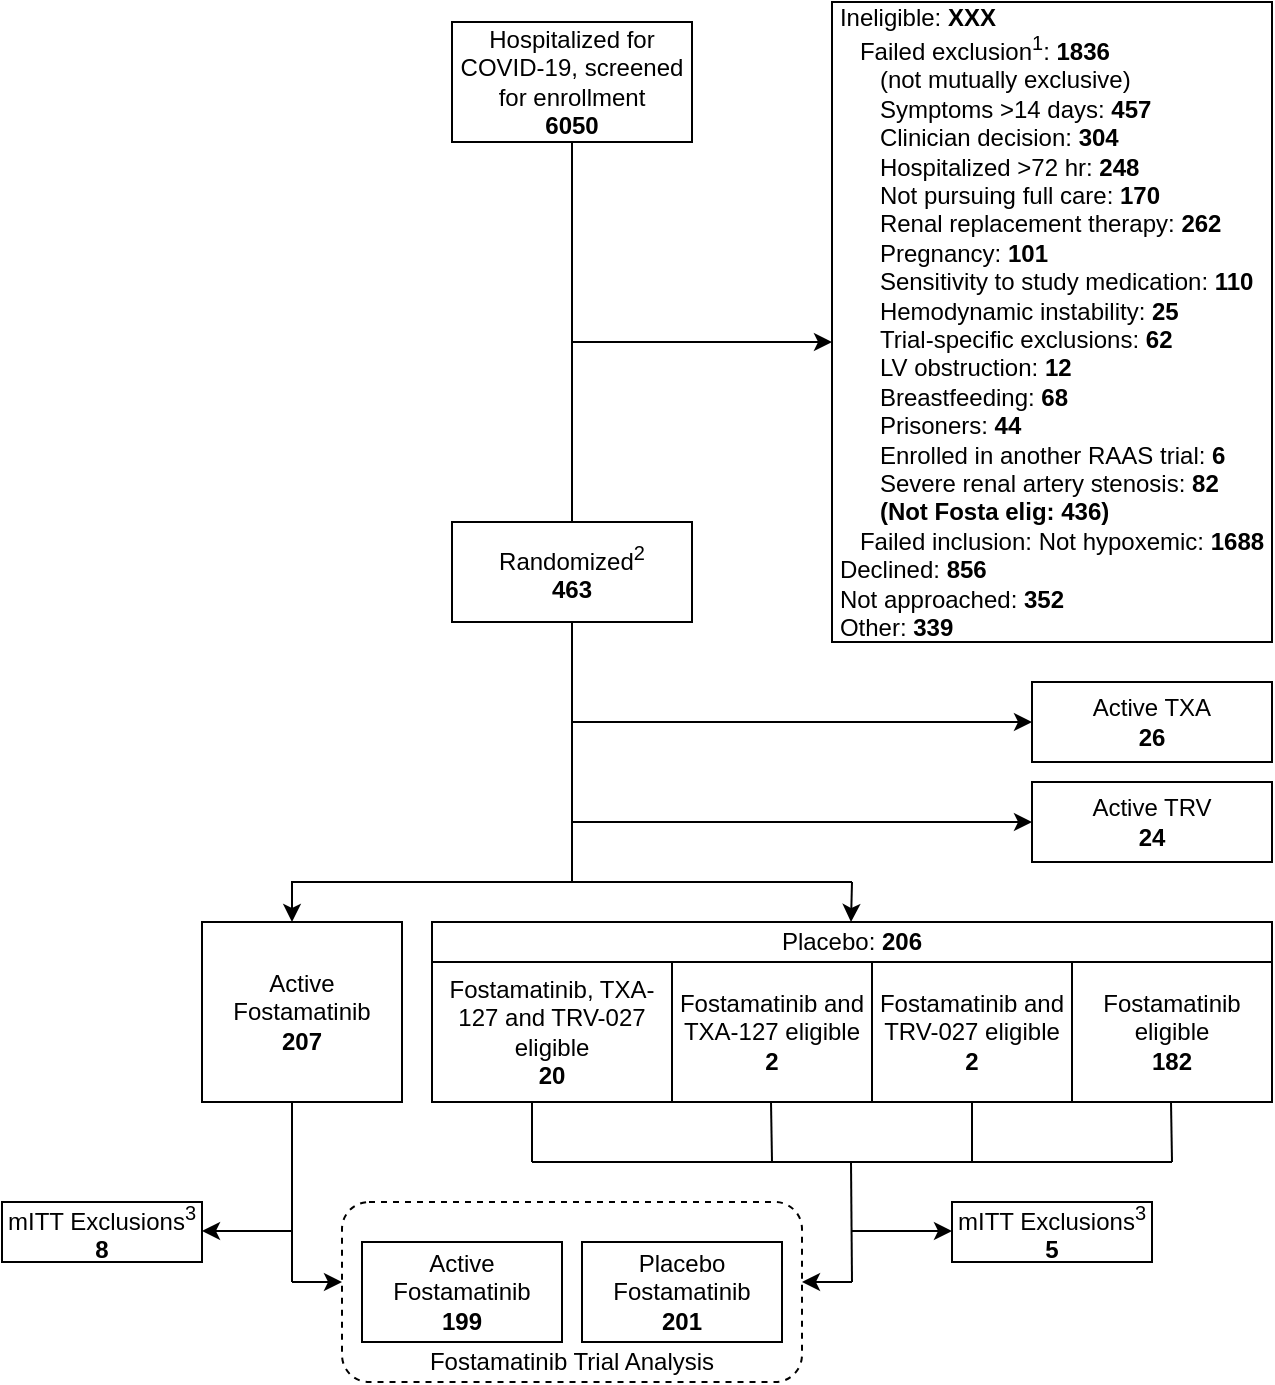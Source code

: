 <mxfile version="22.0.8" type="github">
  <diagram id="HfjM1wZW--X67TTqQhMb" name="Page-1">
    <mxGraphModel dx="933" dy="664" grid="1" gridSize="10" guides="1" tooltips="1" connect="1" arrows="1" fold="1" page="1" pageScale="1" pageWidth="850" pageHeight="1100" math="0" shadow="0">
      <root>
        <mxCell id="0" />
        <mxCell id="1" parent="0" />
        <mxCell id="et5guZH8IR5iMEiWxP18-27" value="" style="rounded=1;whiteSpace=wrap;html=1;dashed=1;" parent="1" vertex="1">
          <mxGeometry x="305" y="640" width="230" height="90" as="geometry" />
        </mxCell>
        <mxCell id="et5guZH8IR5iMEiWxP18-1" value="Hospitalized for COVID-19, screened for enrollment&lt;br&gt;&lt;b&gt;6050&lt;/b&gt;" style="rounded=0;whiteSpace=wrap;html=1;" parent="1" vertex="1">
          <mxGeometry x="360" y="50" width="120" height="60" as="geometry" />
        </mxCell>
        <mxCell id="et5guZH8IR5iMEiWxP18-2" value="" style="endArrow=none;html=1;rounded=0;exitX=0.5;exitY=1;exitDx=0;exitDy=0;endFill=0;entryX=0.5;entryY=0;entryDx=0;entryDy=0;" parent="1" source="et5guZH8IR5iMEiWxP18-1" target="et5guZH8IR5iMEiWxP18-10" edge="1">
          <mxGeometry width="50" height="50" relative="1" as="geometry">
            <mxPoint x="400" y="340" as="sourcePoint" />
            <mxPoint x="420" y="250" as="targetPoint" />
          </mxGeometry>
        </mxCell>
        <mxCell id="et5guZH8IR5iMEiWxP18-4" value="&lt;div style=&quot;text-align: left;&quot;&gt;&lt;span style=&quot;background-color: initial;&quot;&gt;Ineligible: &lt;b&gt;XXX&lt;/b&gt;&lt;/span&gt;&lt;/div&gt;&lt;div style=&quot;text-align: left;&quot;&gt;&lt;span style=&quot;background-color: initial;&quot;&gt;&lt;b&gt;&amp;nbsp; &amp;nbsp;&lt;/b&gt;Failed exclusion&lt;sup&gt;1&lt;/sup&gt;: &lt;b&gt;1836&lt;/b&gt;&lt;/span&gt;&lt;/div&gt;&lt;div style=&quot;text-align: left;&quot;&gt;&lt;span style=&quot;background-color: initial;&quot;&gt;&lt;b&gt;&amp;nbsp; &amp;nbsp; &amp;nbsp; &lt;/b&gt;(not mutually exclusive)&lt;/span&gt;&lt;/div&gt;&lt;div style=&quot;text-align: left;&quot;&gt;&lt;span style=&quot;background-color: initial;&quot;&gt;&amp;nbsp; &amp;nbsp; &amp;nbsp; Symptoms &amp;gt;14 days: &lt;b&gt;457&lt;/b&gt;&lt;/span&gt;&lt;br&gt;&lt;/div&gt;&lt;div style=&quot;text-align: left;&quot;&gt;&amp;nbsp; &amp;nbsp; &amp;nbsp; Clinician decision: &lt;b&gt;304&lt;/b&gt;&lt;/div&gt;&lt;div style=&quot;text-align: left;&quot;&gt;&amp;nbsp; &amp;nbsp; &amp;nbsp; Hospitalized &amp;gt;72 hr: &lt;b&gt;248&lt;/b&gt;&lt;/div&gt;&lt;div style=&quot;text-align: left;&quot;&gt;&amp;nbsp; &amp;nbsp; &amp;nbsp; Not pursuing full care: &lt;b&gt;170&lt;br&gt;&lt;/b&gt;&lt;/div&gt;&lt;div style=&quot;text-align: left;&quot;&gt;&amp;nbsp; &amp;nbsp; &amp;nbsp; Renal replacement therapy: &lt;b&gt;262&lt;/b&gt;&lt;/div&gt;&lt;div style=&quot;text-align: left;&quot;&gt;&lt;span style=&quot;background-color: initial;&quot;&gt;&amp;nbsp; &amp;nbsp; &amp;nbsp; Pregnancy: &lt;b&gt;101&lt;/b&gt;&lt;/span&gt;&lt;/div&gt;&lt;div style=&quot;text-align: left;&quot;&gt;&lt;b style=&quot;background-color: initial;&quot;&gt;&amp;nbsp; &amp;nbsp; &amp;nbsp; &lt;/b&gt;&lt;span style=&quot;background-color: initial;&quot;&gt;Sensitivity to study medication: &lt;b&gt;110&lt;/b&gt;&lt;/span&gt;&lt;/div&gt;&lt;div style=&quot;text-align: left;&quot;&gt;&lt;span style=&quot;background-color: initial;&quot;&gt;&amp;nbsp; &amp;nbsp; &amp;nbsp; Hemodynamic instability: &lt;b&gt;25&lt;/b&gt;&lt;/span&gt;&lt;/div&gt;&lt;div style=&quot;text-align: left;&quot;&gt;&lt;b style=&quot;border-color: var(--border-color);&quot;&gt;&amp;nbsp; &amp;nbsp; &amp;nbsp;&amp;nbsp;&lt;/b&gt;Trial-specific exclusions: &lt;b&gt;62&lt;/b&gt;&lt;span style=&quot;background-color: initial;&quot;&gt;&lt;b&gt;&lt;br&gt;&lt;/b&gt;&lt;/span&gt;&lt;/div&gt;&lt;div style=&quot;text-align: left;&quot;&gt;&lt;span style=&quot;background-color: initial;&quot;&gt;&lt;b&gt;&amp;nbsp; &amp;nbsp; &amp;nbsp; &lt;/b&gt;LV obstruction: &lt;b&gt;12&lt;/b&gt;&lt;/span&gt;&lt;/div&gt;&lt;div style=&quot;text-align: left;&quot;&gt;&lt;span style=&quot;background-color: initial;&quot;&gt;&lt;b&gt;&amp;nbsp; &amp;nbsp; &amp;nbsp; &lt;/b&gt;Breastfeeding: &lt;b&gt;68&lt;/b&gt;&lt;/span&gt;&lt;/div&gt;&lt;div style=&quot;text-align: left;&quot;&gt;&lt;span style=&quot;background-color: initial;&quot;&gt;&amp;nbsp; &amp;nbsp; &amp;nbsp; Prisoners: &lt;b&gt;44&lt;/b&gt;&lt;/span&gt;&lt;/div&gt;&lt;div style=&quot;text-align: left;&quot;&gt;&lt;span style=&quot;background-color: initial;&quot;&gt;&amp;nbsp; &amp;nbsp; &amp;nbsp; Enrolled in another RAAS trial: &lt;b&gt;6&lt;/b&gt;&lt;/span&gt;&lt;/div&gt;&lt;div style=&quot;text-align: left;&quot;&gt;&lt;span style=&quot;background-color: initial;&quot;&gt;&amp;nbsp; &amp;nbsp; &amp;nbsp; Severe renal artery stenosis: &lt;b&gt;82&lt;/b&gt;&lt;/span&gt;&lt;/div&gt;&lt;div style=&quot;text-align: left;&quot;&gt;&lt;span style=&quot;background-color: initial;&quot;&gt;&lt;b&gt;&amp;nbsp; &amp;nbsp; &amp;nbsp; (Not Fosta elig: 436)&lt;/b&gt;&lt;/span&gt;&lt;/div&gt;&lt;div style=&quot;text-align: left;&quot;&gt;&amp;nbsp; &amp;nbsp;Failed inclusion: Not hypoxemic: &lt;b&gt;1688&lt;br&gt;&lt;/b&gt;&lt;/div&gt;&lt;div style=&quot;text-align: left;&quot;&gt;&lt;span style=&quot;border-color: var(--border-color);&quot;&gt;Declined: &lt;b&gt;856&lt;/b&gt;&lt;br&gt;&lt;/span&gt;&lt;/div&gt;&lt;div style=&quot;text-align: left;&quot;&gt;&lt;span style=&quot;background-color: initial;&quot;&gt;Not approached: &lt;b&gt;352&lt;/b&gt;&lt;/span&gt;&lt;/div&gt;&lt;div style=&quot;text-align: left;&quot;&gt;&lt;span style=&quot;background-color: initial;&quot;&gt;Other: &lt;b&gt;339&lt;/b&gt;&lt;/span&gt;&lt;br&gt;&lt;/div&gt;" style="rounded=0;whiteSpace=wrap;html=1;" parent="1" vertex="1">
          <mxGeometry x="550" y="40" width="220" height="320" as="geometry" />
        </mxCell>
        <mxCell id="et5guZH8IR5iMEiWxP18-10" value="Randomized&lt;sup style=&quot;&quot;&gt;&lt;font style=&quot;font-size: 10px;&quot;&gt;2&lt;/font&gt;&lt;/sup&gt;&lt;br&gt;&lt;b&gt;463&lt;/b&gt;" style="rounded=0;whiteSpace=wrap;html=1;" parent="1" vertex="1">
          <mxGeometry x="360" y="300" width="120" height="50" as="geometry" />
        </mxCell>
        <mxCell id="et5guZH8IR5iMEiWxP18-12" value="" style="endArrow=none;html=1;rounded=0;entryX=0.5;entryY=1;entryDx=0;entryDy=0;" parent="1" target="et5guZH8IR5iMEiWxP18-10" edge="1">
          <mxGeometry width="50" height="50" relative="1" as="geometry">
            <mxPoint x="420" y="480" as="sourcePoint" />
            <mxPoint x="450" y="330" as="targetPoint" />
          </mxGeometry>
        </mxCell>
        <mxCell id="et5guZH8IR5iMEiWxP18-16" value="&lt;div style=&quot;&quot;&gt;&lt;span style=&quot;background-color: initial;&quot;&gt;Active Fostamatinib&lt;/span&gt;&lt;/div&gt;&lt;div style=&quot;&quot;&gt;&lt;b&gt;207&lt;/b&gt;&lt;/div&gt;" style="rounded=0;whiteSpace=wrap;html=1;align=center;" parent="1" vertex="1">
          <mxGeometry x="235" y="500" width="100" height="90" as="geometry" />
        </mxCell>
        <mxCell id="et5guZH8IR5iMEiWxP18-17" value="&lt;b&gt;&lt;br&gt;&lt;/b&gt;" style="rounded=0;whiteSpace=wrap;html=1;" parent="1" vertex="1">
          <mxGeometry x="420" y="500" width="200" height="70" as="geometry" />
        </mxCell>
        <mxCell id="et5guZH8IR5iMEiWxP18-20" value="Active TXA&lt;br&gt;&lt;b&gt;26&lt;/b&gt;" style="rounded=0;whiteSpace=wrap;html=1;" parent="1" vertex="1">
          <mxGeometry x="650" y="380" width="120" height="40" as="geometry" />
        </mxCell>
        <mxCell id="et5guZH8IR5iMEiWxP18-22" style="edgeStyle=orthogonalEdgeStyle;rounded=0;orthogonalLoop=1;jettySize=auto;html=1;exitX=0.5;exitY=1;exitDx=0;exitDy=0;endArrow=none;endFill=0;" parent="1" source="et5guZH8IR5iMEiWxP18-16" target="et5guZH8IR5iMEiWxP18-16" edge="1">
          <mxGeometry relative="1" as="geometry" />
        </mxCell>
        <mxCell id="et5guZH8IR5iMEiWxP18-23" value="&lt;font style=&quot;font-size: 12px;&quot;&gt;Placebo Fostamatinib&lt;br&gt;&lt;b&gt;201&lt;/b&gt;&lt;br&gt;&lt;/font&gt;" style="rounded=0;whiteSpace=wrap;html=1;" parent="1" vertex="1">
          <mxGeometry x="425" y="660" width="100" height="50" as="geometry" />
        </mxCell>
        <mxCell id="et5guZH8IR5iMEiWxP18-33" value="" style="endArrow=classic;html=1;rounded=0;" parent="1" edge="1">
          <mxGeometry width="50" height="50" relative="1" as="geometry">
            <mxPoint x="420" y="210" as="sourcePoint" />
            <mxPoint x="550" y="210" as="targetPoint" />
            <Array as="points">
              <mxPoint x="490" y="210" />
              <mxPoint x="530" y="210" />
            </Array>
          </mxGeometry>
        </mxCell>
        <mxCell id="et5guZH8IR5iMEiWxP18-49" value="Fostamatinib Trial Analysis" style="text;html=1;strokeColor=none;fillColor=none;align=center;verticalAlign=middle;whiteSpace=wrap;rounded=0;dashed=1;" parent="1" vertex="1">
          <mxGeometry x="345" y="710" width="150" height="20" as="geometry" />
        </mxCell>
        <mxCell id="et5guZH8IR5iMEiWxP18-55" value="" style="endArrow=classic;html=1;rounded=0;entryX=0;entryY=0.5;entryDx=0;entryDy=0;entryPerimeter=0;" parent="1" edge="1">
          <mxGeometry width="50" height="50" relative="1" as="geometry">
            <mxPoint x="420" y="400" as="sourcePoint" />
            <mxPoint x="650" y="400" as="targetPoint" />
          </mxGeometry>
        </mxCell>
        <mxCell id="et5guZH8IR5iMEiWxP18-56" value="&lt;div style=&quot;&quot;&gt;&lt;span style=&quot;background-color: initial;&quot;&gt;Active Fostamatinib&lt;/span&gt;&lt;/div&gt;&lt;div style=&quot;&quot;&gt;&lt;b&gt;199&lt;/b&gt;&lt;/div&gt;" style="rounded=0;whiteSpace=wrap;html=1;align=center;" parent="1" vertex="1">
          <mxGeometry x="315" y="660" width="100" height="50" as="geometry" />
        </mxCell>
        <mxCell id="jMuF3EqlF6J_qGCGLpIN-2" value="Fostamatinib, TXA-127 and TRV-027 eligible&lt;br style=&quot;border-color: var(--border-color);&quot;&gt;&lt;b&gt;20&lt;/b&gt;" style="rounded=0;whiteSpace=wrap;html=1;" parent="1" vertex="1">
          <mxGeometry x="350" y="520" width="120" height="70" as="geometry" />
        </mxCell>
        <mxCell id="jMuF3EqlF6J_qGCGLpIN-3" value="Fostamatinib and TRV-027 eligible&lt;br&gt;&lt;b&gt;2&lt;/b&gt;" style="rounded=0;whiteSpace=wrap;html=1;" parent="1" vertex="1">
          <mxGeometry x="570" y="520" width="100" height="70" as="geometry" />
        </mxCell>
        <mxCell id="jMuF3EqlF6J_qGCGLpIN-4" value="Fostamatinib and TXA-127 eligible&lt;br&gt;&lt;b&gt;2&lt;/b&gt;" style="rounded=0;whiteSpace=wrap;html=1;" parent="1" vertex="1">
          <mxGeometry x="470" y="520" width="100" height="70" as="geometry" />
        </mxCell>
        <mxCell id="wyQJDgZwZa48RFsRyzTD-11" value="" style="endArrow=none;html=1;rounded=0;exitX=0.5;exitY=1;exitDx=0;exitDy=0;" parent="1" source="jMuF3EqlF6J_qGCGLpIN-4" edge="1">
          <mxGeometry width="50" height="50" relative="1" as="geometry">
            <mxPoint x="420" y="560" as="sourcePoint" />
            <mxPoint x="500" y="590" as="targetPoint" />
          </mxGeometry>
        </mxCell>
        <mxCell id="e6Mgp7aJvmVQ6rzXZ3QZ-8" value="Placebo: &lt;b&gt;206&lt;/b&gt;" style="rounded=0;whiteSpace=wrap;html=1;" parent="1" vertex="1">
          <mxGeometry x="350" y="500" width="420" height="20" as="geometry" />
        </mxCell>
        <mxCell id="e6Mgp7aJvmVQ6rzXZ3QZ-9" value="&lt;font style=&quot;font-size: 12px;&quot;&gt;mITT Exclusions&lt;sup&gt;3&lt;/sup&gt;&lt;br&gt;&lt;b&gt;8&lt;/b&gt;&lt;br&gt;&lt;/font&gt;" style="rounded=0;whiteSpace=wrap;html=1;fontSize=10;" parent="1" vertex="1">
          <mxGeometry x="135" y="640" width="100" height="30" as="geometry" />
        </mxCell>
        <mxCell id="e6Mgp7aJvmVQ6rzXZ3QZ-11" value="&lt;font style=&quot;font-size: 12px;&quot;&gt;mITT Exclusions&lt;sup style=&quot;border-color: var(--border-color);&quot;&gt;3&lt;/sup&gt;&lt;br&gt;&lt;b&gt;5&lt;/b&gt;&lt;br&gt;&lt;/font&gt;" style="rounded=0;whiteSpace=wrap;html=1;fontSize=10;" parent="1" vertex="1">
          <mxGeometry x="610" y="640" width="100" height="30" as="geometry" />
        </mxCell>
        <mxCell id="agvJTrhW3Z4hry4g2v_m-1" value="Active TRV&lt;br&gt;&lt;b&gt;24&lt;/b&gt;" style="rounded=0;whiteSpace=wrap;html=1;" parent="1" vertex="1">
          <mxGeometry x="650" y="430" width="120" height="40" as="geometry" />
        </mxCell>
        <mxCell id="agvJTrhW3Z4hry4g2v_m-2" value="" style="endArrow=classic;html=1;rounded=0;entryX=0;entryY=0.5;entryDx=0;entryDy=0;entryPerimeter=0;" parent="1" edge="1">
          <mxGeometry width="50" height="50" relative="1" as="geometry">
            <mxPoint x="420" y="450" as="sourcePoint" />
            <mxPoint x="650" y="450" as="targetPoint" />
          </mxGeometry>
        </mxCell>
        <mxCell id="agvJTrhW3Z4hry4g2v_m-5" value="Fostamatinib eligible&lt;br&gt;&lt;b&gt;182&lt;/b&gt;" style="rounded=0;whiteSpace=wrap;html=1;" parent="1" vertex="1">
          <mxGeometry x="670" y="520" width="100" height="70" as="geometry" />
        </mxCell>
        <mxCell id="agvJTrhW3Z4hry4g2v_m-10" value="" style="endArrow=classic;html=1;rounded=0;" parent="1" edge="1">
          <mxGeometry width="50" height="50" relative="1" as="geometry">
            <mxPoint x="560" y="654.5" as="sourcePoint" />
            <mxPoint x="610" y="654.5" as="targetPoint" />
          </mxGeometry>
        </mxCell>
        <mxCell id="agvJTrhW3Z4hry4g2v_m-13" value="" style="endArrow=none;html=1;rounded=0;" parent="1" edge="1">
          <mxGeometry width="50" height="50" relative="1" as="geometry">
            <mxPoint x="280" y="480" as="sourcePoint" />
            <mxPoint x="560" y="480" as="targetPoint" />
          </mxGeometry>
        </mxCell>
        <mxCell id="agvJTrhW3Z4hry4g2v_m-25" value="" style="endArrow=classic;html=1;rounded=0;" parent="1" edge="1">
          <mxGeometry width="50" height="50" relative="1" as="geometry">
            <mxPoint x="560" y="480" as="sourcePoint" />
            <mxPoint x="559.5" y="500" as="targetPoint" />
          </mxGeometry>
        </mxCell>
        <mxCell id="agvJTrhW3Z4hry4g2v_m-27" value="" style="endArrow=classic;html=1;rounded=0;" parent="1" edge="1">
          <mxGeometry width="50" height="50" relative="1" as="geometry">
            <mxPoint x="280" y="479.5" as="sourcePoint" />
            <mxPoint x="280" y="500" as="targetPoint" />
          </mxGeometry>
        </mxCell>
        <mxCell id="agvJTrhW3Z4hry4g2v_m-29" value="" style="endArrow=none;html=1;rounded=0;entryX=0.5;entryY=1;entryDx=0;entryDy=0;" parent="1" edge="1">
          <mxGeometry width="50" height="50" relative="1" as="geometry">
            <mxPoint x="400" y="620" as="sourcePoint" />
            <mxPoint x="400" y="590" as="targetPoint" />
          </mxGeometry>
        </mxCell>
        <mxCell id="agvJTrhW3Z4hry4g2v_m-30" value="" style="endArrow=none;html=1;rounded=0;entryX=0.5;entryY=1;entryDx=0;entryDy=0;" parent="1" edge="1">
          <mxGeometry width="50" height="50" relative="1" as="geometry">
            <mxPoint x="520" y="620" as="sourcePoint" />
            <mxPoint x="519.5" y="590" as="targetPoint" />
          </mxGeometry>
        </mxCell>
        <mxCell id="agvJTrhW3Z4hry4g2v_m-31" value="" style="endArrow=none;html=1;rounded=0;entryX=0.5;entryY=1;entryDx=0;entryDy=0;" parent="1" edge="1">
          <mxGeometry width="50" height="50" relative="1" as="geometry">
            <mxPoint x="620" y="620" as="sourcePoint" />
            <mxPoint x="620" y="590" as="targetPoint" />
          </mxGeometry>
        </mxCell>
        <mxCell id="agvJTrhW3Z4hry4g2v_m-32" value="" style="endArrow=none;html=1;rounded=0;entryX=0.5;entryY=1;entryDx=0;entryDy=0;" parent="1" edge="1">
          <mxGeometry width="50" height="50" relative="1" as="geometry">
            <mxPoint x="720" y="620" as="sourcePoint" />
            <mxPoint x="719.5" y="590" as="targetPoint" />
          </mxGeometry>
        </mxCell>
        <mxCell id="agvJTrhW3Z4hry4g2v_m-33" value="" style="endArrow=none;html=1;rounded=0;" parent="1" edge="1">
          <mxGeometry width="50" height="50" relative="1" as="geometry">
            <mxPoint x="400" y="620" as="sourcePoint" />
            <mxPoint x="720" y="620" as="targetPoint" />
          </mxGeometry>
        </mxCell>
        <mxCell id="agvJTrhW3Z4hry4g2v_m-34" value="" style="endArrow=none;html=1;rounded=0;entryX=0.5;entryY=1;entryDx=0;entryDy=0;" parent="1" edge="1">
          <mxGeometry width="50" height="50" relative="1" as="geometry">
            <mxPoint x="280" y="680" as="sourcePoint" />
            <mxPoint x="280" y="590" as="targetPoint" />
          </mxGeometry>
        </mxCell>
        <mxCell id="agvJTrhW3Z4hry4g2v_m-37" value="" style="endArrow=none;html=1;rounded=0;entryX=0.5;entryY=1;entryDx=0;entryDy=0;" parent="1" edge="1">
          <mxGeometry width="50" height="50" relative="1" as="geometry">
            <mxPoint x="560" y="680" as="sourcePoint" />
            <mxPoint x="559.5" y="620" as="targetPoint" />
          </mxGeometry>
        </mxCell>
        <mxCell id="agvJTrhW3Z4hry4g2v_m-38" value="" style="endArrow=classic;html=1;rounded=0;" parent="1" edge="1">
          <mxGeometry width="50" height="50" relative="1" as="geometry">
            <mxPoint x="280" y="654.5" as="sourcePoint" />
            <mxPoint x="235" y="654.5" as="targetPoint" />
          </mxGeometry>
        </mxCell>
        <mxCell id="agvJTrhW3Z4hry4g2v_m-39" value="" style="endArrow=classic;html=1;rounded=0;" parent="1" edge="1">
          <mxGeometry width="50" height="50" relative="1" as="geometry">
            <mxPoint x="280" y="680" as="sourcePoint" />
            <mxPoint x="305" y="680" as="targetPoint" />
          </mxGeometry>
        </mxCell>
        <mxCell id="agvJTrhW3Z4hry4g2v_m-40" value="" style="endArrow=classic;html=1;rounded=0;" parent="1" edge="1">
          <mxGeometry width="50" height="50" relative="1" as="geometry">
            <mxPoint x="560" y="680" as="sourcePoint" />
            <mxPoint x="535" y="680" as="targetPoint" />
          </mxGeometry>
        </mxCell>
      </root>
    </mxGraphModel>
  </diagram>
</mxfile>
